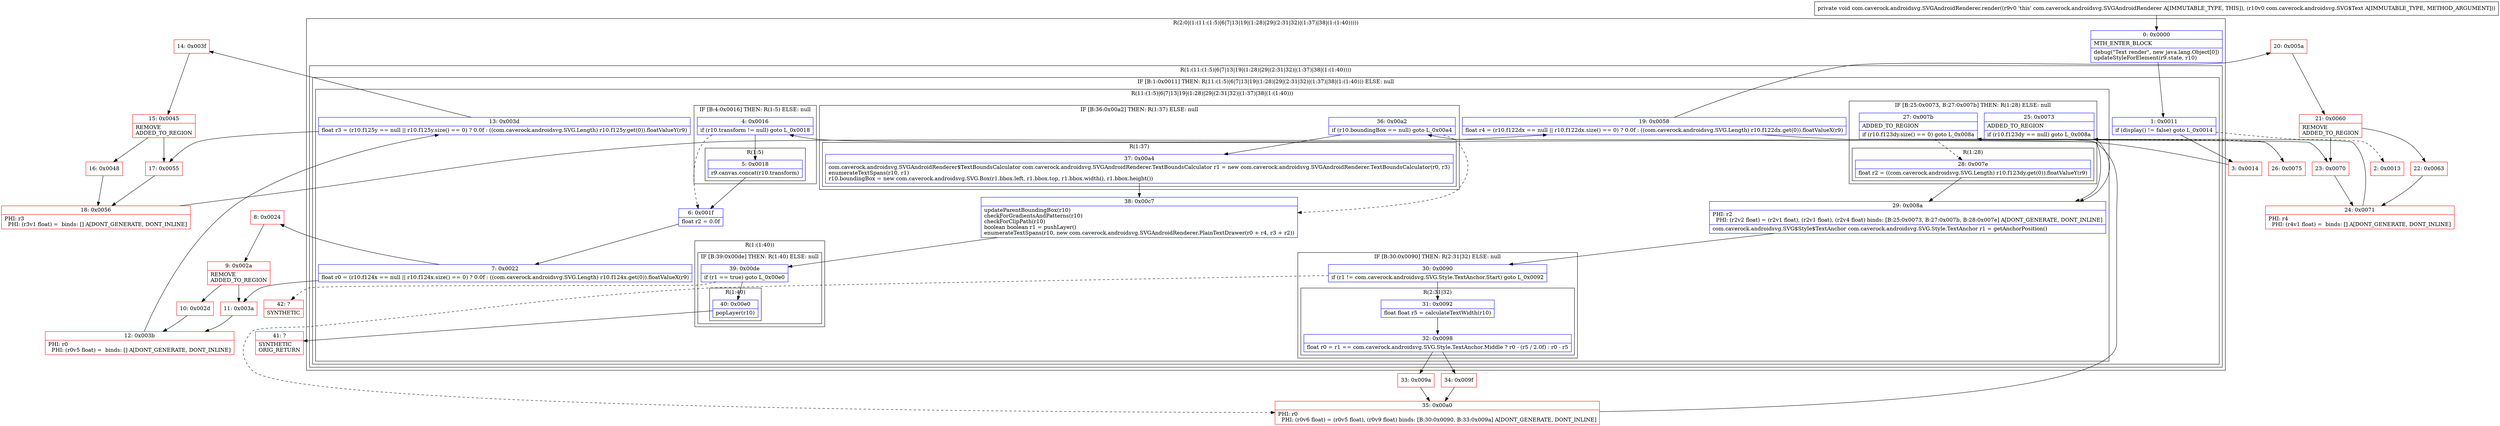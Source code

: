 digraph "CFG forcom.caverock.androidsvg.SVGAndroidRenderer.render(Lcom\/caverock\/androidsvg\/SVG$Text;)V" {
subgraph cluster_Region_795903218 {
label = "R(2:0|(1:(11:(1:5)|6|7|13|19|(1:28)|29|(2:31|32)|(1:37)|38|(1:(1:40)))))";
node [shape=record,color=blue];
Node_0 [shape=record,label="{0\:\ 0x0000|MTH_ENTER_BLOCK\l|debug(\"Text render\", new java.lang.Object[0])\lupdateStyleForElement(r9.state, r10)\l}"];
subgraph cluster_Region_1470394383 {
label = "R(1:(11:(1:5)|6|7|13|19|(1:28)|29|(2:31|32)|(1:37)|38|(1:(1:40))))";
node [shape=record,color=blue];
subgraph cluster_IfRegion_1685426049 {
label = "IF [B:1:0x0011] THEN: R(11:(1:5)|6|7|13|19|(1:28)|29|(2:31|32)|(1:37)|38|(1:(1:40))) ELSE: null";
node [shape=record,color=blue];
Node_1 [shape=record,label="{1\:\ 0x0011|if (display() != false) goto L_0x0014\l}"];
subgraph cluster_Region_108850960 {
label = "R(11:(1:5)|6|7|13|19|(1:28)|29|(2:31|32)|(1:37)|38|(1:(1:40)))";
node [shape=record,color=blue];
subgraph cluster_IfRegion_1414638773 {
label = "IF [B:4:0x0016] THEN: R(1:5) ELSE: null";
node [shape=record,color=blue];
Node_4 [shape=record,label="{4\:\ 0x0016|if (r10.transform != null) goto L_0x0018\l}"];
subgraph cluster_Region_2133714393 {
label = "R(1:5)";
node [shape=record,color=blue];
Node_5 [shape=record,label="{5\:\ 0x0018|r9.canvas.concat(r10.transform)\l}"];
}
}
Node_6 [shape=record,label="{6\:\ 0x001f|float r2 = 0.0f\l}"];
Node_7 [shape=record,label="{7\:\ 0x0022|float r0 = (r10.f124x == null \|\| r10.f124x.size() == 0) ? 0.0f : ((com.caverock.androidsvg.SVG.Length) r10.f124x.get(0)).floatValueX(r9)\l}"];
Node_13 [shape=record,label="{13\:\ 0x003d|float r3 = (r10.f125y == null \|\| r10.f125y.size() == 0) ? 0.0f : ((com.caverock.androidsvg.SVG.Length) r10.f125y.get(0)).floatValueY(r9)\l}"];
Node_19 [shape=record,label="{19\:\ 0x0058|float r4 = (r10.f122dx == null \|\| r10.f122dx.size() == 0) ? 0.0f : ((com.caverock.androidsvg.SVG.Length) r10.f122dx.get(0)).floatValueX(r9)\l}"];
subgraph cluster_IfRegion_192792123 {
label = "IF [B:25:0x0073, B:27:0x007b] THEN: R(1:28) ELSE: null";
node [shape=record,color=blue];
Node_25 [shape=record,label="{25\:\ 0x0073|ADDED_TO_REGION\l|if (r10.f123dy == null) goto L_0x008a\l}"];
Node_27 [shape=record,label="{27\:\ 0x007b|ADDED_TO_REGION\l|if (r10.f123dy.size() == 0) goto L_0x008a\l}"];
subgraph cluster_Region_1811006336 {
label = "R(1:28)";
node [shape=record,color=blue];
Node_28 [shape=record,label="{28\:\ 0x007e|float r2 = ((com.caverock.androidsvg.SVG.Length) r10.f123dy.get(0)).floatValueY(r9)\l}"];
}
}
Node_29 [shape=record,label="{29\:\ 0x008a|PHI: r2 \l  PHI: (r2v2 float) = (r2v1 float), (r2v1 float), (r2v4 float) binds: [B:25:0x0073, B:27:0x007b, B:28:0x007e] A[DONT_GENERATE, DONT_INLINE]\l|com.caverock.androidsvg.SVG$Style$TextAnchor com.caverock.androidsvg.SVG.Style.TextAnchor r1 = getAnchorPosition()\l}"];
subgraph cluster_IfRegion_224368017 {
label = "IF [B:30:0x0090] THEN: R(2:31|32) ELSE: null";
node [shape=record,color=blue];
Node_30 [shape=record,label="{30\:\ 0x0090|if (r1 != com.caverock.androidsvg.SVG.Style.TextAnchor.Start) goto L_0x0092\l}"];
subgraph cluster_Region_1220947068 {
label = "R(2:31|32)";
node [shape=record,color=blue];
Node_31 [shape=record,label="{31\:\ 0x0092|float float r5 = calculateTextWidth(r10)\l}"];
Node_32 [shape=record,label="{32\:\ 0x0098|float r0 = r1 == com.caverock.androidsvg.SVG.Style.TextAnchor.Middle ? r0 \- (r5 \/ 2.0f) : r0 \- r5\l}"];
}
}
subgraph cluster_IfRegion_1136413010 {
label = "IF [B:36:0x00a2] THEN: R(1:37) ELSE: null";
node [shape=record,color=blue];
Node_36 [shape=record,label="{36\:\ 0x00a2|if (r10.boundingBox == null) goto L_0x00a4\l}"];
subgraph cluster_Region_1824191353 {
label = "R(1:37)";
node [shape=record,color=blue];
Node_37 [shape=record,label="{37\:\ 0x00a4|com.caverock.androidsvg.SVGAndroidRenderer$TextBoundsCalculator com.caverock.androidsvg.SVGAndroidRenderer.TextBoundsCalculator r1 = new com.caverock.androidsvg.SVGAndroidRenderer.TextBoundsCalculator(r0, r3)\lenumerateTextSpans(r10, r1)\lr10.boundingBox = new com.caverock.androidsvg.SVG.Box(r1.bbox.left, r1.bbox.top, r1.bbox.width(), r1.bbox.height())\l}"];
}
}
Node_38 [shape=record,label="{38\:\ 0x00c7|updateParentBoundingBox(r10)\lcheckForGradientsAndPatterns(r10)\lcheckForClipPath(r10)\lboolean boolean r1 = pushLayer()\lenumerateTextSpans(r10, new com.caverock.androidsvg.SVGAndroidRenderer.PlainTextDrawer(r0 + r4, r3 + r2))\l}"];
subgraph cluster_Region_441541012 {
label = "R(1:(1:40))";
node [shape=record,color=blue];
subgraph cluster_IfRegion_1758964345 {
label = "IF [B:39:0x00de] THEN: R(1:40) ELSE: null";
node [shape=record,color=blue];
Node_39 [shape=record,label="{39\:\ 0x00de|if (r1 == true) goto L_0x00e0\l}"];
subgraph cluster_Region_172117034 {
label = "R(1:40)";
node [shape=record,color=blue];
Node_40 [shape=record,label="{40\:\ 0x00e0|popLayer(r10)\l}"];
}
}
}
}
}
}
}
Node_2 [shape=record,color=red,label="{2\:\ 0x0013}"];
Node_3 [shape=record,color=red,label="{3\:\ 0x0014}"];
Node_8 [shape=record,color=red,label="{8\:\ 0x0024}"];
Node_9 [shape=record,color=red,label="{9\:\ 0x002a|REMOVE\lADDED_TO_REGION\l}"];
Node_10 [shape=record,color=red,label="{10\:\ 0x002d}"];
Node_11 [shape=record,color=red,label="{11\:\ 0x003a}"];
Node_12 [shape=record,color=red,label="{12\:\ 0x003b|PHI: r0 \l  PHI: (r0v5 float) =  binds: [] A[DONT_GENERATE, DONT_INLINE]\l}"];
Node_14 [shape=record,color=red,label="{14\:\ 0x003f}"];
Node_15 [shape=record,color=red,label="{15\:\ 0x0045|REMOVE\lADDED_TO_REGION\l}"];
Node_16 [shape=record,color=red,label="{16\:\ 0x0048}"];
Node_17 [shape=record,color=red,label="{17\:\ 0x0055}"];
Node_18 [shape=record,color=red,label="{18\:\ 0x0056|PHI: r3 \l  PHI: (r3v1 float) =  binds: [] A[DONT_GENERATE, DONT_INLINE]\l}"];
Node_20 [shape=record,color=red,label="{20\:\ 0x005a}"];
Node_21 [shape=record,color=red,label="{21\:\ 0x0060|REMOVE\lADDED_TO_REGION\l}"];
Node_22 [shape=record,color=red,label="{22\:\ 0x0063}"];
Node_23 [shape=record,color=red,label="{23\:\ 0x0070}"];
Node_24 [shape=record,color=red,label="{24\:\ 0x0071|PHI: r4 \l  PHI: (r4v1 float) =  binds: [] A[DONT_GENERATE, DONT_INLINE]\l}"];
Node_26 [shape=record,color=red,label="{26\:\ 0x0075}"];
Node_33 [shape=record,color=red,label="{33\:\ 0x009a}"];
Node_34 [shape=record,color=red,label="{34\:\ 0x009f}"];
Node_35 [shape=record,color=red,label="{35\:\ 0x00a0|PHI: r0 \l  PHI: (r0v6 float) = (r0v5 float), (r0v9 float) binds: [B:30:0x0090, B:33:0x009a] A[DONT_GENERATE, DONT_INLINE]\l}"];
Node_41 [shape=record,color=red,label="{41\:\ ?|SYNTHETIC\lORIG_RETURN\l}"];
Node_42 [shape=record,color=red,label="{42\:\ ?|SYNTHETIC\l}"];
MethodNode[shape=record,label="{private void com.caverock.androidsvg.SVGAndroidRenderer.render((r9v0 'this' com.caverock.androidsvg.SVGAndroidRenderer A[IMMUTABLE_TYPE, THIS]), (r10v0 com.caverock.androidsvg.SVG$Text A[IMMUTABLE_TYPE, METHOD_ARGUMENT])) }"];
MethodNode -> Node_0;
Node_0 -> Node_1;
Node_1 -> Node_2[style=dashed];
Node_1 -> Node_3;
Node_4 -> Node_5;
Node_4 -> Node_6[style=dashed];
Node_5 -> Node_6;
Node_6 -> Node_7;
Node_7 -> Node_8;
Node_7 -> Node_11;
Node_13 -> Node_14;
Node_13 -> Node_17;
Node_19 -> Node_20;
Node_19 -> Node_23;
Node_25 -> Node_26[style=dashed];
Node_25 -> Node_29;
Node_27 -> Node_28[style=dashed];
Node_27 -> Node_29;
Node_28 -> Node_29;
Node_29 -> Node_30;
Node_30 -> Node_31;
Node_30 -> Node_35[style=dashed];
Node_31 -> Node_32;
Node_32 -> Node_33;
Node_32 -> Node_34;
Node_36 -> Node_37;
Node_36 -> Node_38[style=dashed];
Node_37 -> Node_38;
Node_38 -> Node_39;
Node_39 -> Node_40;
Node_39 -> Node_42[style=dashed];
Node_40 -> Node_41;
Node_3 -> Node_4;
Node_8 -> Node_9;
Node_9 -> Node_10;
Node_9 -> Node_11;
Node_10 -> Node_12;
Node_11 -> Node_12;
Node_12 -> Node_13;
Node_14 -> Node_15;
Node_15 -> Node_16;
Node_15 -> Node_17;
Node_16 -> Node_18;
Node_17 -> Node_18;
Node_18 -> Node_19;
Node_20 -> Node_21;
Node_21 -> Node_22;
Node_21 -> Node_23;
Node_22 -> Node_24;
Node_23 -> Node_24;
Node_24 -> Node_25;
Node_26 -> Node_27;
Node_33 -> Node_35;
Node_34 -> Node_35;
Node_35 -> Node_36;
}

